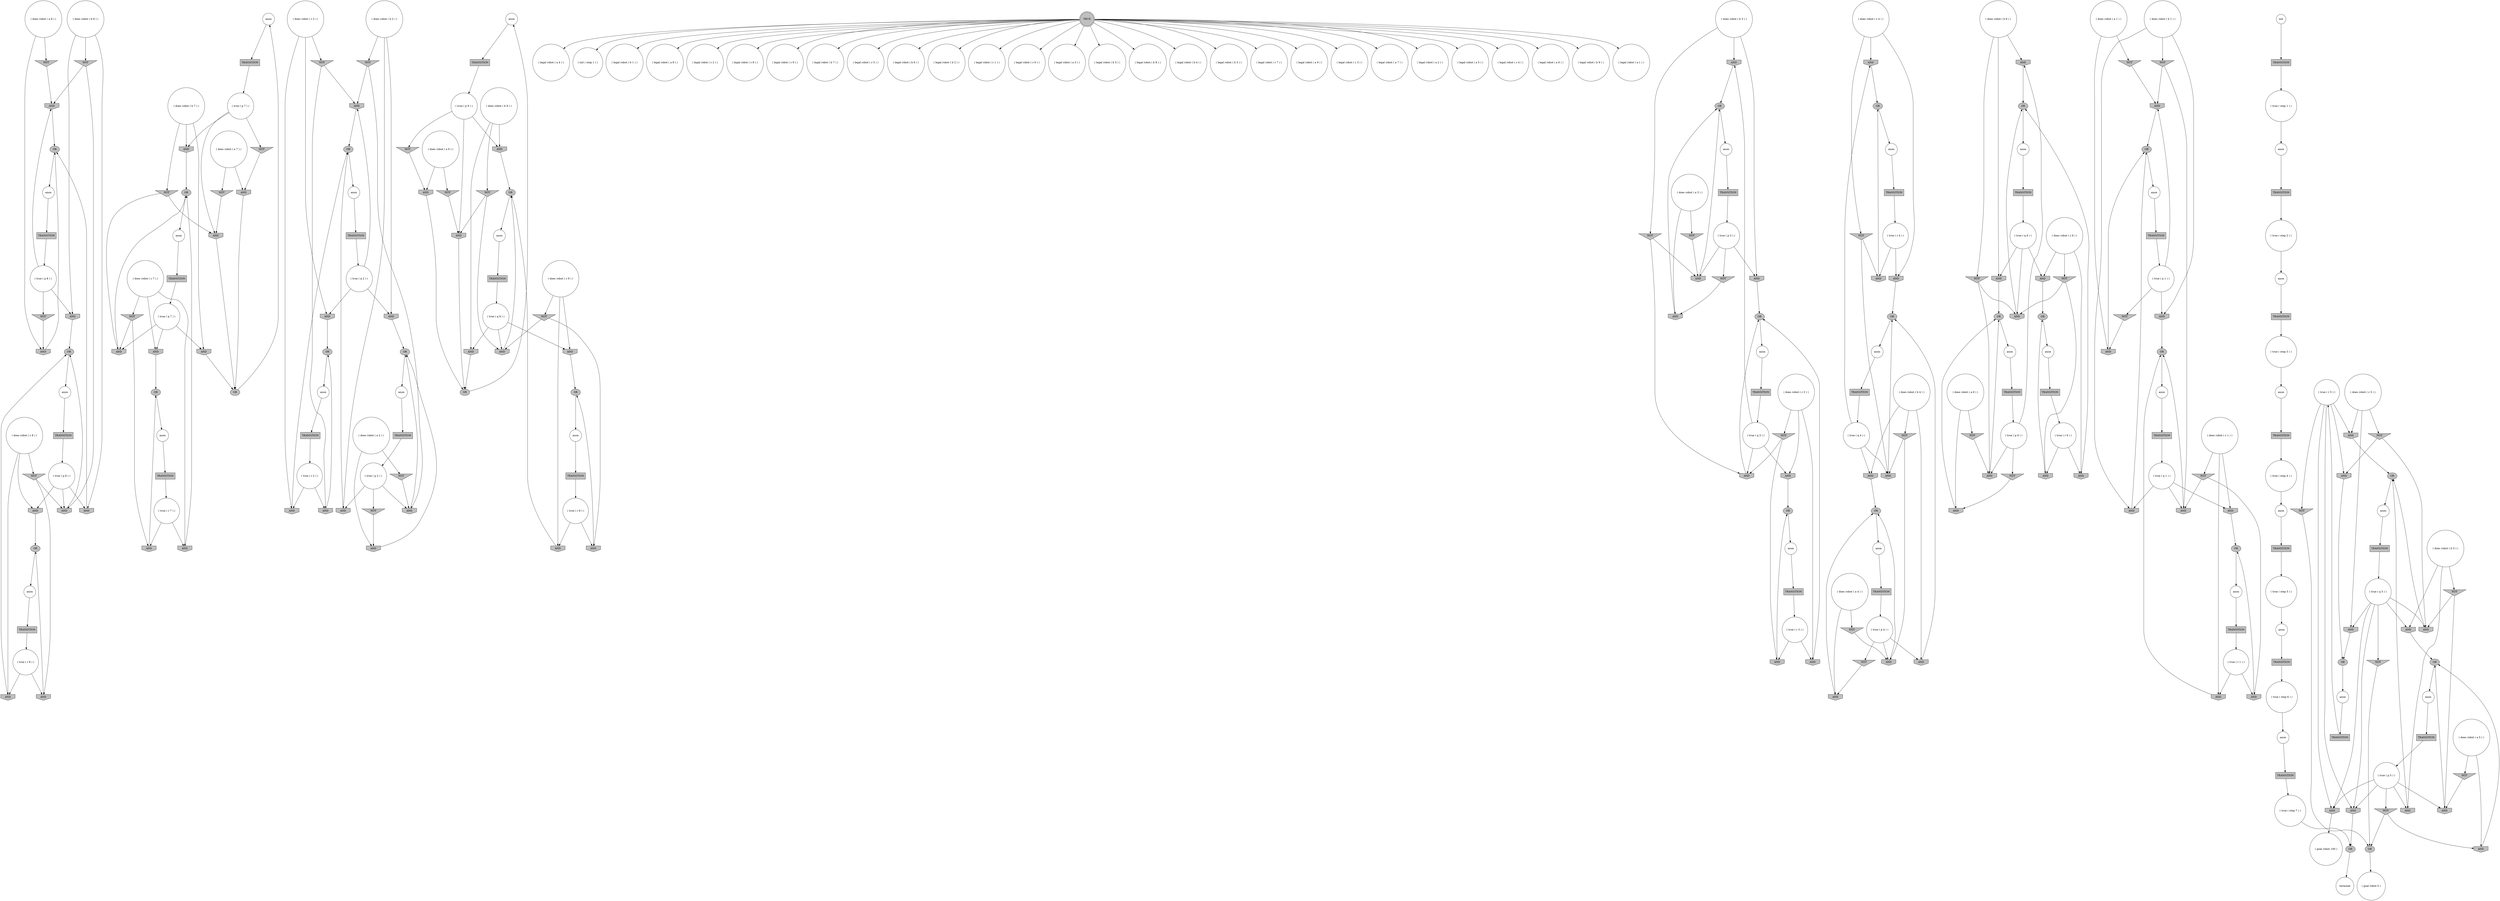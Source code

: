 digraph propNet
{
	"@1786ed7a"[shape=invtriangle, style= filled, fillcolor=grey, label="NOT"]; "@1786ed7a"->"@3b06433d"; "@1786ed7a"->"@5ee771f3"; 
	"@5c5f1c48"[shape=circle, style= filled, fillcolor=white, label="anon"]; "@5c5f1c48"->"@13ce64f6"; 
	"@4826dfcc"[shape=invtriangle, style= filled, fillcolor=grey, label="NOT"]; "@4826dfcc"->"@1952853d"; "@4826dfcc"->"@5dbbd583"; 
	"@268c858a"[shape=circle, style= filled, fillcolor=white, label="( does robot ( c 7 ) )"]; "@268c858a"->"@41c7d56b"; "@268c858a"->"@320f6398"; "@268c858a"->"@3d057305"; 
	"@bd056de"[shape=circle, style= filled, fillcolor=white, label="anon"]; "@bd056de"->"@7d0ade7e"; 
	"@3b06433d"[shape=invhouse, style= filled, fillcolor=grey, label="AND"]; "@3b06433d"->"@20823c6d"; 
	"@5883de21"[shape=circle, style= filled, fillcolor=white, label="anon"]; "@5883de21"->"@48c378f6"; 
	"@3852eef4"[shape=circle, style= filled, fillcolor=white, label="( legal robot ( a 4 ) )"]; 
	"@13ce64f6"[shape=box, style= filled, fillcolor=grey, label="TRANSITION"]; "@13ce64f6"->"@6612fc02"; 
	"@4604a96a"[shape=circle, style= filled, fillcolor=white, label="( does robot ( b 3 ) )"]; "@4604a96a"->"@1344e858"; "@4604a96a"->"@5c0e920f"; "@4604a96a"->"@5e30c963"; 
	"@1bae939f"[shape=invhouse, style= filled, fillcolor=grey, label="AND"]; "@1bae939f"->"@28f52a14"; 
	"@1fb88122"[shape=invtriangle, style= filled, fillcolor=grey, label="NOT"]; "@1fb88122"->"@a25ef73"; 
	"@3c10e820"[shape=invhouse, style= filled, fillcolor=grey, label="AND"]; "@3c10e820"->"@5da5e65f"; 
	"@7acdba53"[shape=ellipse, style= filled, fillcolor=grey, label="OR"]; "@7acdba53"->"@5883de21"; 
	"@dda2737"[shape=circle, style= filled, fillcolor=white, label="( does robot ( a 1 ) )"]; "@dda2737"->"@6d4492fb"; "@dda2737"->"@3cfa54fe"; 
	"@79f7abae"[shape=circle, style= filled, fillcolor=white, label="( true ( p 6 ) )"]; "@79f7abae"->"@7f2ea1dd"; "@79f7abae"->"@3c10e820"; "@79f7abae"->"@3a329572"; 
	"@23461d1"[shape=invhouse, style= filled, fillcolor=grey, label="AND"]; "@23461d1"->"@3ebc312f"; 
	"@7e4e194f"[shape=circle, style= filled, fillcolor=white, label="( init ( step 1 ) )"]; 
	"@609f3e95"[shape=circle, style= filled, fillcolor=white, label="( does robot ( b 6 ) )"]; "@609f3e95"->"@3c10e820"; "@609f3e95"->"@76c5d9c1"; "@609f3e95"->"@31be0369"; 
	"@31be0369"[shape=invhouse, style= filled, fillcolor=grey, label="AND"]; "@31be0369"->"@5f95ff24"; 
	"@28294f62"[shape=circle, style= filled, fillcolor=white, label="anon"]; "@28294f62"->"@bbef5e8"; 
	"@665c1eae"[shape=circle, style= filled, fillcolor=white, label="anon"]; "@665c1eae"->"@d7e60a1"; 
	"@7b99f8e6"[shape=invhouse, style= filled, fillcolor=grey, label="AND"]; "@7b99f8e6"->"@4e842e74"; 
	"@1b6aa42e"[shape=box, style= filled, fillcolor=grey, label="TRANSITION"]; "@1b6aa42e"->"@12381a9c"; 
	"@39a4036f"[shape=circle, style= filled, fillcolor=white, label="( true ( p 9 ) )"]; "@39a4036f"->"@7b99f8e6"; "@39a4036f"->"@1294aa42"; "@39a4036f"->"@16e334a"; 
	"@5b5b55bc"[shape=ellipse, style= filled, fillcolor=grey, label="OR"]; "@5b5b55bc"->"@4959d87f"; 
	"@57e40274"[shape=ellipse, style= filled, fillcolor=grey, label="OR"]; "@57e40274"->"@3a5d3ac0"; 
	"@3cfa54fe"[shape=invhouse, style= filled, fillcolor=grey, label="AND"]; "@3cfa54fe"->"@6839ea58"; 
	"@4adf9095"[shape=circle, style= filled, fillcolor=white, label="( legal robot ( b 1 ) )"]; 
	"@63f796d0"[shape=box, style= filled, fillcolor=grey, label="TRANSITION"]; "@63f796d0"->"@3d950e0a"; 
	"@33a998c7"[shape=invhouse, style= filled, fillcolor=grey, label="AND"]; "@33a998c7"->"@396c75ed"; 
	"@5da5e65f"[shape=ellipse, style= filled, fillcolor=grey, label="OR"]; "@5da5e65f"->"@36b79701"; 
	"@71d382ab"[shape=circle, style= filled, fillcolor=white, label="( legal robot ( a 8 ) )"]; 
	"@4e9722c9"[shape=circle, style= filled, fillcolor=white, label="anon"]; "@4e9722c9"->"@1a83e35b"; 
	"@54cee271"[shape=invhouse, style= filled, fillcolor=grey, label="AND"]; "@54cee271"->"@246ce26e"; 
	"@69e94001"[shape=invhouse, style= filled, fillcolor=grey, label="AND"]; "@69e94001"->"@7d57bf4c"; 
	"@71cbd4f7"[shape=box, style= filled, fillcolor=grey, label="TRANSITION"]; "@71cbd4f7"->"@20c3e967"; 
	"@64273f4e"[shape=circle, style= filled, fillcolor=white, label="( legal robot ( c 2 ) )"]; 
	"@41c7d56b"[shape=invhouse, style= filled, fillcolor=grey, label="AND"]; "@41c7d56b"->"@4f1adeb7"; 
	"@62577c5e"[shape=invhouse, style= filled, fillcolor=grey, label="AND"]; "@62577c5e"->"@c7056d5"; 
	"@2c92af24"[shape=invhouse, style= filled, fillcolor=grey, label="AND"]; "@2c92af24"->"@111edceb"; 
	"@3a5d3ac0"[shape=circle, style= filled, fillcolor=white, label="anon"]; "@3a5d3ac0"->"@7640d611"; 
	"@4e9e75f6"[shape=box, style= filled, fillcolor=grey, label="TRANSITION"]; "@4e9e75f6"->"@92ca580"; 
	"@6fe22c75"[shape=box, style= filled, fillcolor=grey, label="TRANSITION"]; "@6fe22c75"->"@365878d2"; 
	"@354124d6"[shape=circle, style= filled, fillcolor=white, label="anon"]; "@354124d6"->"@709a1411"; 
	"@4e3c35fd"[shape=circle, style= filled, fillcolor=white, label="( true ( p 2 ) )"]; "@4e3c35fd"->"@2bd9e5ad"; "@4e3c35fd"->"@428d5aad"; "@4e3c35fd"->"@5dbbd583"; 
	"@63f9f0f2"[shape=box, style= filled, fillcolor=grey, label="TRANSITION"]; "@63f9f0f2"->"@79a93f38"; 
	"@50a2d304"[shape=box, style= filled, fillcolor=grey, label="TRANSITION"]; "@50a2d304"->"@22cf3539"; 
	"@4f2d26d2"[shape=circle, style= filled, fillcolor=white, label="( does robot ( c 1 ) )"]; "@4f2d26d2"->"@775925c0"; "@4f2d26d2"->"@3160e069"; "@4f2d26d2"->"@7a5388b5"; 
	"@4551dcd6"[shape=invhouse, style= filled, fillcolor=grey, label="AND"]; "@4551dcd6"->"@7c41f227"; 
	"@262f4813"[shape=ellipse, style= filled, fillcolor=grey, label="OR"]; "@262f4813"->"@6a24eafa"; 
	"@3979c7cf"[shape=circle, style= filled, fillcolor=white, label="anon"]; "@3979c7cf"->"@154d659d"; 
	"@50a69b6b"[shape=circle, style= filled, fillcolor=white, label="( legal robot ( c 8 ) )"]; 
	"@4ef18d37"[shape=invhouse, style= filled, fillcolor=grey, label="AND"]; "@4ef18d37"->"@5f95ff24"; 
	"@3d950e0a"[shape=circle, style= filled, fillcolor=white, label="( true ( r 3 ) )"]; "@3d950e0a"->"@79ce00b4"; "@3d950e0a"->"@6ce7ce4c"; 
	"@464d28c7"[shape=circle, style= filled, fillcolor=white, label="anon"]; "@464d28c7"->"@2602585e"; 
	"@3c992fa5"[shape=ellipse, style= filled, fillcolor=grey, label="OR"]; "@3c992fa5"->"@6d0718b7"; 
	"@6a24eafa"[shape=circle, style= filled, fillcolor=white, label="anon"]; "@6a24eafa"->"@71cbd4f7"; 
	"@74e16785"[shape=invtriangle, style= filled, fillcolor=grey, label="NOT"]; "@74e16785"->"@23461d1"; "@74e16785"->"@310dd4c8"; 
	"@22cf3539"[shape=circle, style= filled, fillcolor=white, label="( true ( step 3 ) )"]; "@22cf3539"->"@28294f62"; 
	"@1053a9d5"[shape=invhouse, style= filled, fillcolor=grey, label="AND"]; "@1053a9d5"->"@4f1adeb7"; 
	"@1798928"[shape=circle, style= filled, fillcolor=white, label="( true ( q 4 ) )"]; "@1798928"->"@1bae939f"; "@1798928"->"@5b62f030"; "@1798928"->"@4551dcd6"; 
	"@50152643"[shape=invhouse, style= filled, fillcolor=grey, label="AND"]; "@50152643"->"@30e33af5"; 
	"@7c41f227"[shape=ellipse, style= filled, fillcolor=grey, label="OR"]; "@7c41f227"->"@4d811e2c"; 
	"@37c398e"[shape=circle, style= filled, fillcolor=white, label="( legal robot ( c 9 ) )"]; 
	"@29909385"[shape=invhouse, style= filled, fillcolor=grey, label="AND"]; "@29909385"->"@5da5e65f"; 
	"@58d51a54"[shape=circle, style= filled, fillcolor=white, label="( true ( step 6 ) )"]; "@58d51a54"->"@7c187c8"; 
	"@54f5b2e4"[shape=circle, style= filled, fillcolor=white, label="( true ( p 3 ) )"]; "@54f5b2e4"->"@1fb88122"; "@54f5b2e4"->"@50152643"; "@54f5b2e4"->"@5e30c963"; 
	"@6d13e8f3"[shape=circle, style= filled, fillcolor=white, label="anon"]; "@6d13e8f3"->"@7b4189d0"; 
	"@66e8c7db"[shape=circle, style= filled, fillcolor=white, label="( goal robot 100 )"]; 
	"@7846a55e"[shape=invhouse, style= filled, fillcolor=grey, label="AND"]; "@7846a55e"->"@4f1adeb7"; 
	"@1fbbc779"[shape=circle, style= filled, fillcolor=white, label="( legal robot ( b 7 ) )"]; 
	"@6ce7ce4c"[shape=invhouse, style= filled, fillcolor=grey, label="AND"]; "@6ce7ce4c"->"@c7056d5"; 
	"@47fc468e"[shape=circle, style= filled, fillcolor=white, label="( legal robot ( c 5 ) )"]; 
	"@4bb963c4"[shape=circle, style= filled, fillcolor=white, label="( does robot ( b 9 ) )"]; "@4bb963c4"->"@7b99f8e6"; "@4bb963c4"->"@7844ffb2"; "@4bb963c4"->"@7c9b87f6"; 
	"@399197b"[shape=invhouse, style= filled, fillcolor=grey, label="AND"]; "@399197b"->"@1af70ee1"; 
	"@53933acb"[shape=circle, style= filled, fillcolor=white, label="( true ( r 7 ) )"]; "@53933acb"->"@41c7d56b"; "@53933acb"->"@3ab28980"; 
	"@628d2280"[shape=invhouse, style= filled, fillcolor=grey, label="AND"]; "@628d2280"->"@3622e177"; 
	"@13ca5df9"[shape=circle, style= filled, fillcolor=white, label="( legal robot ( b 6 ) )"]; 
	"@11c0b8a0"[shape=invtriangle, style= filled, fillcolor=grey, label="NOT"]; "@11c0b8a0"->"@3c992fa5"; "@11c0b8a0"->"@399197b"; 
	"@20ca5bff"[shape=circle, style= filled, fillcolor=white, label="( does robot ( c 5 ) )"]; "@20ca5bff"->"@42143753"; "@20ca5bff"->"@54cee271"; "@20ca5bff"->"@1b78efd8"; 
	"@48c378f6"[shape=box, style= filled, fillcolor=grey, label="TRANSITION"]; "@48c378f6"->"@53933acb"; 
	"@35a631cc"[shape=invtriangle, style= filled, fillcolor=grey, label="NOT"]; "@35a631cc"->"@255e00b7"; "@35a631cc"->"@1053a9d5"; 
	"@76f1fad1"[shape=circle, style= filled, fillcolor=white, label="( does robot ( c 8 ) )"]; "@76f1fad1"->"@1b50f0a7"; "@76f1fad1"->"@194e9851"; "@76f1fad1"->"@1bfd9cd5"; 
	"@47e7d503"[shape=invtriangle, style= filled, fillcolor=grey, label="NOT"]; "@47e7d503"->"@4551dcd6"; "@47e7d503"->"@5057f57f"; 
	"@536b98c3"[shape=invtriangle, style= filled, fillcolor=grey, label="NOT"]; "@536b98c3"->"@3cfa54fe"; 
	"@3d6721bd"[shape=invhouse, style= filled, fillcolor=grey, label="AND"]; "@3d6721bd"->"@7c41f227"; 
	"@3435ec9"[shape=circle, style= filled, fillcolor=white, label="( legal robot ( b 2 ) )"]; 
	"@79ef3ccd"[shape=invtriangle, style= filled, fillcolor=grey, label="NOT"]; "@79ef3ccd"->"@59b70f9e"; "@79ef3ccd"->"@4980f545"; 
	"@2c006765"[shape=circle, style= filled, fillcolor=white, label="anon"]; "@2c006765"->"@55291cd"; 
	"@25a0d346"[shape=circle, style= filled, fillcolor=white, label="( does robot ( a 2 ) )"]; "@25a0d346"->"@6e75d758"; "@25a0d346"->"@618eabf6"; 
	"@11f18cbe"[shape=invhouse, style= filled, fillcolor=grey, label="AND"]; "@11f18cbe"->"@20823c6d"; 
	"@76c5d9c1"[shape=invtriangle, style= filled, fillcolor=grey, label="NOT"]; "@76c5d9c1"->"@7f2ea1dd"; "@76c5d9c1"->"@4a8d3d62"; 
	"@1952853d"[shape=invhouse, style= filled, fillcolor=grey, label="AND"]; "@1952853d"->"@57e40274"; 
	"@13505258"[shape=doublecircle, style= filled, fillcolor=grey, label="TRUE"]; "@13505258"->"@521c5cd7"; "@13505258"->"@4413515e"; "@13505258"->"@4cc5f20f"; "@13505258"->"@37c398e"; "@13505258"->"@59a02097"; "@13505258"->"@3e4ac866"; "@13505258"->"@1b8d4c9a"; "@13505258"->"@6124e935"; "@13505258"->"@6a25b72a"; "@13505258"->"@3852eef4"; "@13505258"->"@5c71949b"; "@13505258"->"@79b0d33c"; "@13505258"->"@7527e2ee"; "@13505258"->"@1fbbc779"; "@13505258"->"@7e4e194f"; "@13505258"->"@5796de29"; "@13505258"->"@24d37b87"; "@13505258"->"@47fc468e"; "@13505258"->"@50a69b6b"; "@13505258"->"@5043153c"; "@13505258"->"@13ca5df9"; "@13505258"->"@29949f78"; "@13505258"->"@4adf9095"; "@13505258"->"@1faac07d"; "@13505258"->"@da3b359"; "@13505258"->"@3435ec9"; "@13505258"->"@71d382ab"; "@13505258"->"@64273f4e"; 
	"@889ec59"[shape=circle, style= filled, fillcolor=white, label="( true ( r 8 ) )"]; "@889ec59"->"@33a998c7"; "@889ec59"->"@194e9851"; 
	"@565539d8"[shape=box, style= filled, fillcolor=grey, label="TRANSITION"]; "@565539d8"->"@58d51a54"; 
	"@5075c744"[shape=invhouse, style= filled, fillcolor=grey, label="AND"]; "@5075c744"->"@4e842e74"; 
	"@646d6aa0"[shape=circle, style= filled, fillcolor=white, label="( does robot ( c 9 ) )"]; "@646d6aa0"->"@4a0ce796"; "@646d6aa0"->"@79ef3ccd"; "@646d6aa0"->"@5075c744"; 
	"@6a25b72a"[shape=circle, style= filled, fillcolor=white, label="( legal robot ( c 7 ) )"]; 
	"@92ca580"[shape=circle, style= filled, fillcolor=white, label="( true ( r 6 ) )"]; "@92ca580"->"@2c92af24"; "@92ca580"->"@29909385"; 
	"@320f6398"[shape=invtriangle, style= filled, fillcolor=grey, label="NOT"]; "@320f6398"->"@3ab28980"; "@320f6398"->"@1053a9d5"; 
	"@bbef5e8"[shape=box, style= filled, fillcolor=grey, label="TRANSITION"]; "@bbef5e8"->"@23d8417c"; 
	"@193a83cc"[shape=box, style= filled, fillcolor=grey, label="TRANSITION"]; "@193a83cc"->"@54f5b2e4"; 
	"@41d144a4"[shape=invtriangle, style= filled, fillcolor=grey, label="NOT"]; "@41d144a4"->"@11f18cbe"; 
	"@3a329572"[shape=invtriangle, style= filled, fillcolor=grey, label="NOT"]; "@3a329572"->"@4ef18d37"; 
	"@1b78efd8"[shape=invhouse, style= filled, fillcolor=grey, label="AND"]; "@1b78efd8"->"@3622e177"; 
	"@4ad2efa1"[shape=invtriangle, style= filled, fillcolor=grey, label="NOT"]; "@4ad2efa1"->"@5e725967"; 
	"@1b50f0a7"[shape=invtriangle, style= filled, fillcolor=grey, label="NOT"]; "@1b50f0a7"->"@33a998c7"; "@1b50f0a7"->"@5ee771f3"; 
	"@69d4eeb5"[shape=box, style= filled, fillcolor=grey, label="TRANSITION"]; "@69d4eeb5"->"@79f7abae"; 
	"@37cd3dd7"[shape=circle, style= filled, fillcolor=white, label="( true ( r 4 ) )"]; "@37cd3dd7"->"@3d6721bd"; "@37cd3dd7"->"@5057f57f"; 
	"@30e33af5"[shape=ellipse, style= filled, fillcolor=grey, label="OR"]; "@30e33af5"->"@1633c3e6"; 
	"@255e00b7"[shape=invhouse, style= filled, fillcolor=grey, label="AND"]; "@255e00b7"->"@6edcb6b4"; 
	"@1bfd9cd5"[shape=invhouse, style= filled, fillcolor=grey, label="AND"]; "@1bfd9cd5"->"@396c75ed"; 
	"@7a5388b5"[shape=invtriangle, style= filled, fillcolor=grey, label="NOT"]; "@7a5388b5"->"@dfeaf06"; "@7a5388b5"->"@23461d1"; 
	"@6d4492fb"[shape=invtriangle, style= filled, fillcolor=grey, label="NOT"]; "@6d4492fb"->"@310dd4c8"; 
	"@4b7361e2"[shape=circle, style= filled, fillcolor=white, label="( true ( r 9 ) )"]; "@4b7361e2"->"@59b70f9e"; "@4b7361e2"->"@5075c744"; 
	"@52c51614"[shape=circle, style= filled, fillcolor=white, label="( does robot ( c 6 ) )"]; "@52c51614"->"@29909385"; "@52c51614"->"@2c65394b"; "@52c51614"->"@375b4ad2"; 
	"@1633c3e6"[shape=circle, style= filled, fillcolor=white, label="anon"]; "@1633c3e6"->"@193a83cc"; 
	"@438a3a1d"[shape=invhouse, style= filled, fillcolor=grey, label="AND"]; "@438a3a1d"->"@cae1393"; 
	"@29e26602"[shape=ellipse, style= filled, fillcolor=grey, label="OR"]; "@29e26602"->"@4e9722c9"; 
	"@32fd4662"[shape=circle, style= filled, fillcolor=white, label="( does robot ( a 4 ) )"]; "@32fd4662"->"@1217e615"; "@32fd4662"->"@438a3a1d"; 
	"@50f800db"[shape=invhouse, style= filled, fillcolor=grey, label="AND"]; "@50f800db"->"@1af70ee1"; 
	"@16881cb3"[shape=invtriangle, style= filled, fillcolor=grey, label="NOT"]; "@16881cb3"->"@3d3c4c09"; "@16881cb3"->"@5e725967"; 
	"@3d3c4c09"[shape=invhouse, style= filled, fillcolor=grey, label="AND"]; "@3d3c4c09"->"@3622e177"; 
	"@1f5726ec"[shape=box, style= filled, fillcolor=grey, label="TRANSITION"]; "@1f5726ec"->"@5e54777e"; 
	"@29949f78"[shape=circle, style= filled, fillcolor=white, label="( legal robot ( a 6 ) )"]; 
	"@20c3e967"[shape=circle, style= filled, fillcolor=white, label="( true ( q 3 ) )"]; "@20c3e967"->"@62577c5e"; "@20c3e967"->"@1344e858"; "@20c3e967"->"@b74cb21"; 
	"@1faac07d"[shape=circle, style= filled, fillcolor=white, label="( legal robot ( b 9 ) )"]; 
	"@6edcb6b4"[shape=ellipse, style= filled, fillcolor=grey, label="OR"]; "@6edcb6b4"->"@5c5f1c48"; 
	"@54956254"[shape=box, style= filled, fillcolor=grey, label="TRANSITION"]; "@54956254"->"@37cd3dd7"; 
	"@1a83e35b"[shape=box, style= filled, fillcolor=grey, label="TRANSITION"]; "@1a83e35b"->"@4b7361e2"; 
	"@5ee771f3"[shape=invhouse, style= filled, fillcolor=grey, label="AND"]; "@5ee771f3"->"@47d978ea"; 
	"@575738e0"[shape=circle, style= filled, fillcolor=white, label="init"]; "@575738e0"->"@1f5726ec"; 
	"@28f52a14"[shape=ellipse, style= filled, fillcolor=grey, label="OR"]; "@28f52a14"->"@779d9c0d"; 
	"@5c0e920f"[shape=invtriangle, style= filled, fillcolor=grey, label="NOT"]; "@5c0e920f"->"@50152643"; "@5c0e920f"->"@b74cb21"; 
	"@775925c0"[shape=invhouse, style= filled, fillcolor=grey, label="AND"]; "@775925c0"->"@2bacee78"; 
	"@310dd4c8"[shape=invhouse, style= filled, fillcolor=grey, label="AND"]; "@310dd4c8"->"@6839ea58"; 
	"@4f1adeb7"[shape=ellipse, style= filled, fillcolor=grey, label="OR"]; "@4f1adeb7"->"@6d13e8f3"; 
	"@69b0de2e"[shape=invhouse, style= filled, fillcolor=grey, label="AND"]; "@69b0de2e"->"@6edcb6b4"; 
	"@46b29c9d"[shape=invhouse, style= filled, fillcolor=grey, label="AND"]; "@46b29c9d"->"@47d978ea"; 
	"@1294aa42"[shape=invhouse, style= filled, fillcolor=grey, label="AND"]; "@1294aa42"->"@7d57bf4c"; 
	"@1d4fcd9a"[shape=circle, style= filled, fillcolor=white, label="( true ( r 1 ) )"]; "@1d4fcd9a"->"@dfeaf06"; "@1d4fcd9a"->"@3160e069"; 
	"@24a51027"[shape=invhouse, style= filled, fillcolor=grey, label="AND"]; "@24a51027"->"@7c41f227"; 
	"@54e9a7c2"[shape=circle, style= filled, fillcolor=white, label="( does robot ( c 2 ) )"]; "@54e9a7c2"->"@702eef15"; "@54e9a7c2"->"@6c229ed4"; "@54e9a7c2"->"@23bf8cd5"; 
	"@47d978ea"[shape=ellipse, style= filled, fillcolor=grey, label="OR"]; "@47d978ea"->"@16916f80"; 
	"@7fb2380e"[shape=circle, style= filled, fillcolor=white, label="anon"]; "@7fb2380e"->"@139ba1d8"; 
	"@5b62f030"[shape=invhouse, style= filled, fillcolor=grey, label="AND"]; "@5b62f030"->"@cae1393"; 
	"@2af6a882"[shape=circle, style= filled, fillcolor=white, label="anon"]; "@2af6a882"->"@63f9f0f2"; 
	"@2e39d325"[shape=box, style= filled, fillcolor=grey, label="TRANSITION"]; "@2e39d325"->"@3166aab6"; 
	"@7059c8b5"[shape=circle, style= filled, fillcolor=white, label="( does robot ( b 5 ) )"]; "@7059c8b5"->"@50f800db"; "@7059c8b5"->"@628d2280"; "@7059c8b5"->"@16881cb3"; 
	"@56b4d39c"[shape=circle, style= filled, fillcolor=white, label="anon"]; "@56b4d39c"->"@50a2d304"; 
	"@36b79701"[shape=circle, style= filled, fillcolor=white, label="anon"]; "@36b79701"->"@7548c02f"; 
	"@16ea7549"[shape=invtriangle, style= filled, fillcolor=grey, label="NOT"]; "@16ea7549"->"@3c992fa5"; 
	"@3dd81ec9"[shape=circle, style= filled, fillcolor=white, label="( does robot ( c 4 ) )"]; "@3dd81ec9"->"@3d6721bd"; "@3dd81ec9"->"@1bae939f"; "@3dd81ec9"->"@47e7d503"; 
	"@2778c490"[shape=invtriangle, style= filled, fillcolor=grey, label="NOT"]; "@2778c490"->"@69b0de2e"; 
	"@7f2ea1dd"[shape=invhouse, style= filled, fillcolor=grey, label="AND"]; "@7f2ea1dd"->"@5f95ff24"; 
	"@c7056d5"[shape=ellipse, style= filled, fillcolor=grey, label="OR"]; "@c7056d5"->"@2354c054"; 
	"@3ebc312f"[shape=ellipse, style= filled, fillcolor=grey, label="OR"]; "@3ebc312f"->"@354124d6"; 
	"@709a1411"[shape=box, style= filled, fillcolor=grey, label="TRANSITION"]; "@709a1411"->"@3d01e178"; 
	"@4805e9f1"[shape=circle, style= filled, fillcolor=white, label="anon"]; "@4805e9f1"->"@2e39d325"; 
	"@6c229ed4"[shape=invhouse, style= filled, fillcolor=grey, label="AND"]; "@6c229ed4"->"@57e40274"; 
	"@4a8d3d62"[shape=invhouse, style= filled, fillcolor=grey, label="AND"]; "@4a8d3d62"->"@5da5e65f"; 
	"@5e30c963"[shape=invhouse, style= filled, fillcolor=grey, label="AND"]; "@5e30c963"->"@262f4813"; 
	"@2c1450bd"[shape=circle, style= filled, fillcolor=white, label="anon"]; "@2c1450bd"->"@306bba64"; 
	"@23bf8cd5"[shape=invhouse, style= filled, fillcolor=grey, label="AND"]; "@23bf8cd5"->"@228ca8ac"; 
	"@7d6fdcc1"[shape=invtriangle, style= filled, fillcolor=grey, label="NOT"]; "@7d6fdcc1"->"@3b06433d"; 
	"@5f0275fa"[shape=invhouse, style= filled, fillcolor=grey, label="AND"]; "@5f0275fa"->"@cae1393"; 
	"@2340b8fd"[shape=invhouse, style= filled, fillcolor=grey, label="AND"]; "@2340b8fd"->"@73b044df"; 
	"@38666d83"[shape=invhouse, style= filled, fillcolor=grey, label="AND"]; "@38666d83"->"@228ca8ac"; 
	"@42143753"[shape=invtriangle, style= filled, fillcolor=grey, label="NOT"]; "@42143753"->"@2a6c9ec6"; "@42143753"->"@3d3c4c09"; 
	"@139d115"[shape=circle, style= filled, fillcolor=white, label="anon"]; "@139d115"->"@4e9e75f6"; 
	"@3622e177"[shape=ellipse, style= filled, fillcolor=grey, label="OR"]; "@3622e177"->"@2c006765"; 
	"@6d352447"[shape=circle, style= filled, fillcolor=white, label="anon"]; "@6d352447"->"@565539d8"; 
	"@133c3b45"[shape=box, style= filled, fillcolor=grey, label="TRANSITION"]; "@133c3b45"->"@3804dd1b"; 
	"@618eabf6"[shape=invtriangle, style= filled, fillcolor=grey, label="NOT"]; "@618eabf6"->"@5dbbd583"; 
	"@59b70f9e"[shape=invhouse, style= filled, fillcolor=grey, label="AND"]; "@59b70f9e"->"@29e26602"; 
	"@3c0a30fd"[shape=invtriangle, style= filled, fillcolor=grey, label="NOT"]; "@3c0a30fd"->"@3c992fa5"; 
	"@4cc5f20f"[shape=circle, style= filled, fillcolor=white, label="( legal robot ( a 3 ) )"]; 
	"@4413515e"[shape=circle, style= filled, fillcolor=white, label="( legal robot ( c 6 ) )"]; 
	"@521c5cd7"[shape=circle, style= filled, fillcolor=white, label="( legal robot ( c 1 ) )"]; 
	"@7a9b777a"[shape=invhouse, style= filled, fillcolor=grey, label="AND"]; "@7a9b777a"->"@66e8c7db"; 
	"@4a0ce796"[shape=invhouse, style= filled, fillcolor=grey, label="AND"]; "@4a0ce796"->"@29e26602"; 
	"@1b8d4c9a"[shape=circle, style= filled, fillcolor=white, label="( legal robot ( b 4 ) )"]; 
	"@779d9c0d"[shape=circle, style= filled, fillcolor=white, label="anon"]; "@779d9c0d"->"@54956254"; 
	"@79ce00b4"[shape=invhouse, style= filled, fillcolor=grey, label="AND"]; "@79ce00b4"->"@262f4813"; 
	"@6124e935"[shape=circle, style= filled, fillcolor=white, label="( legal robot ( b 3 ) )"]; 
	"@7640d611"[shape=box, style= filled, fillcolor=grey, label="TRANSITION"]; "@7640d611"->"@78a974c7"; 
	"@7844ffb2"[shape=invtriangle, style= filled, fillcolor=grey, label="NOT"]; "@7844ffb2"->"@1294aa42"; "@7844ffb2"->"@4980f545"; 
	"@3166aab6"[shape=circle, style= filled, fillcolor=white, label="( true ( q 9 ) )"]; "@3166aab6"->"@4a0ce796"; "@3166aab6"->"@7c9b87f6"; "@3166aab6"->"@4980f545"; 
	"@1344e858"[shape=invhouse, style= filled, fillcolor=grey, label="AND"]; "@1344e858"->"@30e33af5"; 
	"@5dbbd583"[shape=invhouse, style= filled, fillcolor=grey, label="AND"]; "@5dbbd583"->"@73b044df"; 
	"@53e6978d"[shape=invtriangle, style= filled, fillcolor=grey, label="NOT"]; "@53e6978d"->"@4551dcd6"; "@53e6978d"->"@5f0275fa"; 
	"@111edceb"[shape=ellipse, style= filled, fillcolor=grey, label="OR"]; "@111edceb"->"@139d115"; 
	"@20823c6d"[shape=ellipse, style= filled, fillcolor=grey, label="OR"]; "@20823c6d"->"@464d28c7"; 
	"@22343bb6"[shape=box, style= filled, fillcolor=grey, label="TRANSITION"]; "@22343bb6"->"@46e13e7b"; 
	"@4d811e2c"[shape=circle, style= filled, fillcolor=white, label="anon"]; "@4d811e2c"->"@53465ca2"; 
	"@5ef77511"[shape=circle, style= filled, fillcolor=white, label="( does robot ( b 2 ) )"]; "@5ef77511"->"@2340b8fd"; "@5ef77511"->"@4826dfcc"; "@5ef77511"->"@428d5aad"; 
	"@3ab28980"[shape=invhouse, style= filled, fillcolor=grey, label="AND"]; "@3ab28980"->"@7acdba53"; 
	"@51f88fbd"[shape=invhouse, style= filled, fillcolor=grey, label="AND"]; "@51f88fbd"->"@20823c6d"; 
	"@79a93f38"[shape=circle, style= filled, fillcolor=white, label="( true ( step 5 ) )"]; "@79a93f38"->"@6d352447"; 
	"@4f299f7e"[shape=circle, style= filled, fillcolor=white, label="( does robot ( b 7 ) )"]; "@4f299f7e"->"@7e566633"; "@4f299f7e"->"@7846a55e"; "@4f299f7e"->"@35a631cc"; 
	"@6885b670"[shape=circle, style= filled, fillcolor=white, label="anon"]; "@6885b670"->"@6fe22c75"; 
	"@5796de29"[shape=circle, style= filled, fillcolor=white, label="( legal robot ( a 2 ) )"]; 
	"@306bba64"[shape=box, style= filled, fillcolor=grey, label="TRANSITION"]; "@306bba64"->"@7f1fc4b8"; 
	"@7eb9132a"[shape=circle, style= filled, fillcolor=white, label="( true ( q 6 ) )"]; "@7eb9132a"->"@2c65394b"; "@7eb9132a"->"@4a8d3d62"; "@7eb9132a"->"@31be0369"; 
	"@40974600"[shape=invtriangle, style= filled, fillcolor=grey, label="NOT"]; "@40974600"->"@6ce7ce4c"; "@40974600"->"@b74cb21"; 
	"@141ed7ac"[shape=circle, style= filled, fillcolor=white, label="( does robot ( b 1 ) )"]; "@141ed7ac"->"@46b44eb4"; "@141ed7ac"->"@3e5646a5"; "@141ed7ac"->"@74e16785"; 
	"@32486cdd"[shape=circle, style= filled, fillcolor=white, label="anon"]; "@32486cdd"->"@1b6aa42e"; 
	"@5043153c"[shape=circle, style= filled, fillcolor=white, label="( legal robot ( c 4 ) )"]; 
	"@3e5646a5"[shape=invhouse, style= filled, fillcolor=grey, label="AND"]; "@3e5646a5"->"@3ebc312f"; 
	"@5e725967"[shape=invhouse, style= filled, fillcolor=grey, label="AND"]; "@5e725967"->"@1af70ee1"; 
	"@6d0718b7"[shape=circle, style= filled, fillcolor=white, label="( goal robot 0 )"]; 
	"@228ca8ac"[shape=ellipse, style= filled, fillcolor=grey, label="OR"]; "@228ca8ac"->"@4095c5ec"; 
	"@6839ea58"[shape=ellipse, style= filled, fillcolor=grey, label="OR"]; "@6839ea58"->"@32486cdd"; 
	"@78482bad"[shape=circle, style= filled, fillcolor=white, label="( true ( p 8 ) )"]; "@78482bad"->"@46b29c9d"; "@78482bad"->"@3b06433d"; "@78482bad"->"@41d144a4"; 
	"@4959d87f"[shape=circle, style= filled, fillcolor=white, label="terminal"]; 
	"@55291cd"[shape=box, style= filled, fillcolor=grey, label="TRANSITION"]; "@55291cd"->"@6dcd2197"; 
	"@1a3526cf"[shape=circle, style= filled, fillcolor=white, label="( does robot ( b 8 ) )"]; "@1a3526cf"->"@51f88fbd"; "@1a3526cf"->"@1786ed7a"; "@1a3526cf"->"@46b29c9d"; 
	"@4e842e74"[shape=ellipse, style= filled, fillcolor=grey, label="OR"]; "@4e842e74"->"@4805e9f1"; 
	"@396c75ed"[shape=ellipse, style= filled, fillcolor=grey, label="OR"]; "@396c75ed"->"@7fb2380e"; 
	"@2a6c9ec6"[shape=invhouse, style= filled, fillcolor=grey, label="AND"]; "@2a6c9ec6"->"@246ce26e"; 
	"@1af70ee1"[shape=ellipse, style= filled, fillcolor=grey, label="OR"]; "@1af70ee1"->"@51f1e39b"; 
	"@154d659d"[shape=box, style= filled, fillcolor=grey, label="TRANSITION"]; "@154d659d"->"@4e3c35fd"; 
	"@59a02097"[shape=circle, style= filled, fillcolor=white, label="( legal robot ( b 5 ) )"]; 
	"@7d0ade7e"[shape=box, style= filled, fillcolor=grey, label="TRANSITION"]; "@7d0ade7e"->"@39a4036f"; 
	"@3e4ac866"[shape=circle, style= filled, fillcolor=white, label="( legal robot ( b 8 ) )"]; 
	"@702eef15"[shape=invtriangle, style= filled, fillcolor=grey, label="NOT"]; "@702eef15"->"@38666d83"; "@702eef15"->"@1952853d"; 
	"@c4a3158"[shape=box, style= filled, fillcolor=grey, label="TRANSITION"]; "@c4a3158"->"@2cea3932"; 
	"@d7e60a1"[shape=box, style= filled, fillcolor=grey, label="TRANSITION"]; "@d7e60a1"->"@1d4fcd9a"; 
	"@3804dd1b"[shape=circle, style= filled, fillcolor=white, label="( true ( r 2 ) )"]; "@3804dd1b"->"@38666d83"; "@3804dd1b"->"@6c229ed4"; 
	"@7c9b87f6"[shape=invhouse, style= filled, fillcolor=grey, label="AND"]; "@7c9b87f6"->"@7d57bf4c"; 
	"@70a1c582"[shape=circle, style= filled, fillcolor=white, label="anon"]; "@70a1c582"->"@69d4eeb5"; 
	"@5c71949b"[shape=circle, style= filled, fillcolor=white, label="( legal robot ( a 9 ) )"]; 
	"@5e54777e"[shape=circle, style= filled, fillcolor=white, label="( true ( step 1 ) )"]; "@5e54777e"->"@2c1450bd"; 
	"@16916f80"[shape=circle, style= filled, fillcolor=white, label="anon"]; "@16916f80"->"@c4a3158"; 
	"@cae1393"[shape=ellipse, style= filled, fillcolor=grey, label="OR"]; "@cae1393"->"@78871e65"; 
	"@5ab05fcb"[shape=circle, style= filled, fillcolor=white, label="( does robot ( a 7 ) )"]; "@5ab05fcb"->"@69b0de2e"; "@5ab05fcb"->"@716136f0"; 
	"@2bd9e5ad"[shape=invtriangle, style= filled, fillcolor=grey, label="NOT"]; "@2bd9e5ad"->"@6e75d758"; 
	"@4980f545"[shape=invhouse, style= filled, fillcolor=grey, label="AND"]; "@4980f545"->"@4e842e74"; 
	"@73b044df"[shape=ellipse, style= filled, fillcolor=grey, label="OR"]; "@73b044df"->"@3979c7cf"; 
	"@1217e615"[shape=invtriangle, style= filled, fillcolor=grey, label="NOT"]; "@1217e615"->"@5f0275fa"; 
	"@10320399"[shape=invtriangle, style= filled, fillcolor=grey, label="NOT"]; "@10320399"->"@438a3a1d"; 
	"@4095c5ec"[shape=circle, style= filled, fillcolor=white, label="anon"]; "@4095c5ec"->"@133c3b45"; 
	"@78871e65"[shape=circle, style= filled, fillcolor=white, label="anon"]; "@78871e65"->"@1aa632be"; 
	"@375b4ad2"[shape=invtriangle, style= filled, fillcolor=grey, label="NOT"]; "@375b4ad2"->"@2c92af24"; "@375b4ad2"->"@4a8d3d62"; 
	"@11fb24d3"[shape=invtriangle, style= filled, fillcolor=grey, label="NOT"]; "@11fb24d3"->"@7f2ea1dd"; 
	"@7b4189d0"[shape=box, style= filled, fillcolor=grey, label="TRANSITION"]; "@7b4189d0"->"@64b2e752"; 
	"@16e334a"[shape=invtriangle, style= filled, fillcolor=grey, label="NOT"]; "@16e334a"->"@69e94001"; 
	"@2354c054"[shape=circle, style= filled, fillcolor=white, label="anon"]; "@2354c054"->"@63f796d0"; 
	"@19a9bea3"[shape=circle, style= filled, fillcolor=white, label="( true ( step 7 ) )"]; "@19a9bea3"->"@5b5b55bc"; 
	"@78a974c7"[shape=circle, style= filled, fillcolor=white, label="( true ( q 2 ) )"]; "@78a974c7"->"@2340b8fd"; "@78a974c7"->"@1952853d"; "@78a974c7"->"@23bf8cd5"; 
	"@7691a4fb"[shape=circle, style= filled, fillcolor=white, label="( does robot ( b 4 ) )"]; "@7691a4fb"->"@5b62f030"; "@7691a4fb"->"@53e6978d"; "@7691a4fb"->"@24a51027"; 
	"@15d45d9"[shape=invtriangle, style= filled, fillcolor=grey, label="NOT"]; "@15d45d9"->"@1294aa42"; 
	"@1436ae83"[shape=circle, style= filled, fillcolor=white, label="( does robot ( a 6 ) )"]; "@1436ae83"->"@4ef18d37"; "@1436ae83"->"@11fb24d3"; 
	"@5f95ff24"[shape=ellipse, style= filled, fillcolor=grey, label="OR"]; "@5f95ff24"->"@70a1c582"; 
	"@5057f57f"[shape=invhouse, style= filled, fillcolor=grey, label="AND"]; "@5057f57f"->"@28f52a14"; 
	"@2bacee78"[shape=ellipse, style= filled, fillcolor=grey, label="OR"]; "@2bacee78"->"@665c1eae"; 
	"@64b2e752"[shape=circle, style= filled, fillcolor=white, label="( true ( q 7 ) )"]; "@64b2e752"->"@7e566633"; "@64b2e752"->"@3d057305"; "@64b2e752"->"@1053a9d5"; 
	"@46b44eb4"[shape=invhouse, style= filled, fillcolor=grey, label="AND"]; "@46b44eb4"->"@6839ea58"; 
	"@439067e5"[shape=circle, style= filled, fillcolor=white, label="( does robot ( c 3 ) )"]; "@439067e5"->"@62577c5e"; "@439067e5"->"@79ce00b4"; "@439067e5"->"@40974600"; 
	"@2f24614c"[shape=circle, style= filled, fillcolor=white, label="( does robot ( a 8 ) )"]; "@2f24614c"->"@11f18cbe"; "@2f24614c"->"@7d6fdcc1"; 
	"@716136f0"[shape=invtriangle, style= filled, fillcolor=grey, label="NOT"]; "@716136f0"->"@255e00b7"; 
	"@246ce26e"[shape=ellipse, style= filled, fillcolor=grey, label="OR"]; "@246ce26e"->"@6885b670"; 
	"@3d057305"[shape=invhouse, style= filled, fillcolor=grey, label="AND"]; "@3d057305"->"@7acdba53"; 
	"@a25ef73"[shape=invhouse, style= filled, fillcolor=grey, label="AND"]; "@a25ef73"->"@30e33af5"; 
	"@3160e069"[shape=invhouse, style= filled, fillcolor=grey, label="AND"]; "@3160e069"->"@3ebc312f"; 
	"@12381a9c"[shape=circle, style= filled, fillcolor=white, label="( true ( p 1 ) )"]; "@12381a9c"->"@3e5646a5"; "@12381a9c"->"@310dd4c8"; "@12381a9c"->"@536b98c3"; 
	"@2602585e"[shape=box, style= filled, fillcolor=grey, label="TRANSITION"]; "@2602585e"->"@78482bad"; 
	"@6612fc02"[shape=circle, style= filled, fillcolor=white, label="( true ( p 7 ) )"]; "@6612fc02"->"@7846a55e"; "@6612fc02"->"@255e00b7"; "@6612fc02"->"@2778c490"; 
	"@79b0d33c"[shape=circle, style= filled, fillcolor=white, label="( legal robot ( c 3 ) )"]; 
	"@1dbef987"[shape=circle, style= filled, fillcolor=white, label="( does robot ( a 3 ) )"]; "@1dbef987"->"@64f01d52"; "@1dbef987"->"@a25ef73"; 
	"@dfeaf06"[shape=invhouse, style= filled, fillcolor=grey, label="AND"]; "@dfeaf06"->"@2bacee78"; 
	"@7527e2ee"[shape=circle, style= filled, fillcolor=white, label="( legal robot ( a 7 ) )"]; 
	"@1aa632be"[shape=box, style= filled, fillcolor=grey, label="TRANSITION"]; "@1aa632be"->"@50c7833c"; 
	"@5aed8eb5"[shape=box, style= filled, fillcolor=grey, label="TRANSITION"]; "@5aed8eb5"->"@19a9bea3"; 
	"@23d8417c"[shape=circle, style= filled, fillcolor=white, label="( true ( step 4 ) )"]; "@23d8417c"->"@2af6a882"; 
	"@6dcd2197"[shape=circle, style= filled, fillcolor=white, label="( true ( q 5 ) )"]; "@6dcd2197"->"@7a9b777a"; "@6dcd2197"->"@3c0a30fd"; "@6dcd2197"->"@50f800db"; "@6dcd2197"->"@3d3c4c09"; "@6dcd2197"->"@2d9f90e3"; "@6dcd2197"->"@54cee271"; 
	"@185c2a25"[shape=circle, style= filled, fillcolor=white, label="( does robot ( a 5 ) )"]; "@185c2a25"->"@4ad2efa1"; "@185c2a25"->"@399197b"; 
	"@428d5aad"[shape=invhouse, style= filled, fillcolor=grey, label="AND"]; "@428d5aad"->"@57e40274"; 
	"@24d37b87"[shape=circle, style= filled, fillcolor=white, label="( legal robot ( a 5 ) )"]; 
	"@2cea3932"[shape=circle, style= filled, fillcolor=white, label="( true ( q 8 ) )"]; "@2cea3932"->"@51f88fbd"; "@2cea3932"->"@5ee771f3"; "@2cea3932"->"@1bfd9cd5"; 
	"@6e75d758"[shape=invhouse, style= filled, fillcolor=grey, label="AND"]; "@6e75d758"->"@73b044df"; 
	"@7c187c8"[shape=circle, style= filled, fillcolor=white, label="anon"]; "@7c187c8"->"@5aed8eb5"; 
	"@194e9851"[shape=invhouse, style= filled, fillcolor=grey, label="AND"]; "@194e9851"->"@47d978ea"; 
	"@7d57bf4c"[shape=ellipse, style= filled, fillcolor=grey, label="OR"]; "@7d57bf4c"->"@bd056de"; 
	"@2d9f90e3"[shape=invhouse, style= filled, fillcolor=grey, label="AND"]; "@2d9f90e3"->"@5b5b55bc"; 
	"@b74cb21"[shape=invhouse, style= filled, fillcolor=grey, label="AND"]; "@b74cb21"->"@262f4813"; 
	"@46e13e7b"[shape=circle, style= filled, fillcolor=white, label="( true ( p 5 ) )"]; "@46e13e7b"->"@7a9b777a"; "@46e13e7b"->"@628d2280"; "@46e13e7b"->"@11c0b8a0"; "@46e13e7b"->"@5e725967"; "@46e13e7b"->"@2d9f90e3"; 
	"@7548c02f"[shape=box, style= filled, fillcolor=grey, label="TRANSITION"]; "@7548c02f"->"@7eb9132a"; 
	"@365878d2"[shape=circle, style= filled, fillcolor=white, label="( true ( r 5 ) )"]; "@365878d2"->"@7a9b777a"; "@365878d2"->"@2a6c9ec6"; "@365878d2"->"@2d9f90e3"; "@365878d2"->"@1b78efd8"; "@365878d2"->"@16ea7549"; 
	"@da3b359"[shape=circle, style= filled, fillcolor=white, label="( legal robot ( a 1 ) )"]; 
	"@51f1e39b"[shape=circle, style= filled, fillcolor=white, label="anon"]; "@51f1e39b"->"@22343bb6"; 
	"@7e566633"[shape=invhouse, style= filled, fillcolor=grey, label="AND"]; "@7e566633"->"@6edcb6b4"; 
	"@64f01d52"[shape=invtriangle, style= filled, fillcolor=grey, label="NOT"]; "@64f01d52"->"@50152643"; 
	"@53465ca2"[shape=box, style= filled, fillcolor=grey, label="TRANSITION"]; "@53465ca2"->"@1798928"; 
	"@2c65394b"[shape=invhouse, style= filled, fillcolor=grey, label="AND"]; "@2c65394b"->"@111edceb"; 
	"@3d01e178"[shape=circle, style= filled, fillcolor=white, label="( true ( q 1 ) )"]; "@3d01e178"->"@46b44eb4"; "@3d01e178"->"@23461d1"; "@3d01e178"->"@775925c0"; 
	"@50c7833c"[shape=circle, style= filled, fillcolor=white, label="( true ( p 4 ) )"]; "@50c7833c"->"@10320399"; "@50c7833c"->"@5f0275fa"; "@50c7833c"->"@24a51027"; 
	"@7f1fc4b8"[shape=circle, style= filled, fillcolor=white, label="( true ( step 2 ) )"]; "@7f1fc4b8"->"@56b4d39c"; 
	"@139ba1d8"[shape=box, style= filled, fillcolor=grey, label="TRANSITION"]; "@139ba1d8"->"@889ec59"; 
	"@4e0a39de"[shape=circle, style= filled, fillcolor=white, label="( does robot ( a 9 ) )"]; "@4e0a39de"->"@15d45d9"; "@4e0a39de"->"@69e94001"; 
}